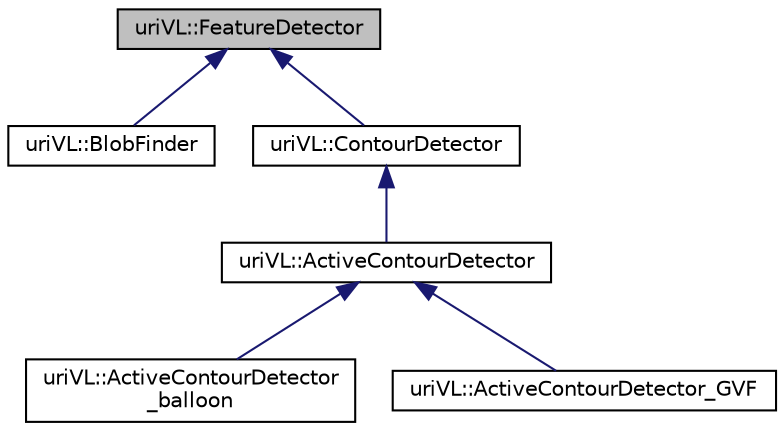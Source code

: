 digraph "uriVL::FeatureDetector"
{
  edge [fontname="Helvetica",fontsize="10",labelfontname="Helvetica",labelfontsize="10"];
  node [fontname="Helvetica",fontsize="10",shape=record];
  Node1 [label="uriVL::FeatureDetector",height=0.2,width=0.4,color="black", fillcolor="grey75", style="filled", fontcolor="black"];
  Node1 -> Node2 [dir="back",color="midnightblue",fontsize="10",style="solid",fontname="Helvetica"];
  Node2 [label="uriVL::BlobFinder",height=0.2,width=0.4,color="black", fillcolor="white", style="filled",URL="$classuriVL_1_1BlobFinder.html",tooltip="Blob Finder class. "];
  Node1 -> Node3 [dir="back",color="midnightblue",fontsize="10",style="solid",fontname="Helvetica"];
  Node3 [label="uriVL::ContourDetector",height=0.2,width=0.4,color="black", fillcolor="white", style="filled",URL="$classuriVL_1_1ContourDetector.html",tooltip="Virtual parent class for all contour detector objects. "];
  Node3 -> Node4 [dir="back",color="midnightblue",fontsize="10",style="solid",fontname="Helvetica"];
  Node4 [label="uriVL::ActiveContourDetector",height=0.2,width=0.4,color="black", fillcolor="white", style="filled",URL="$classuriVL_1_1ActiveContourDetector.html",tooltip="Parent class for all implementations of active contour algorithms for seeking closed contours in an i..."];
  Node4 -> Node5 [dir="back",color="midnightblue",fontsize="10",style="solid",fontname="Helvetica"];
  Node5 [label="uriVL::ActiveContourDetector\l_balloon",height=0.2,width=0.4,color="black", fillcolor="white", style="filled",URL="$classuriVL_1_1ActiveContourDetector__balloon.html",tooltip="A Function Class which searches for a closed contour in a given image by applying the \"balloon\" activ..."];
  Node4 -> Node6 [dir="back",color="midnightblue",fontsize="10",style="solid",fontname="Helvetica"];
  Node6 [label="uriVL::ActiveContourDetector_GVF",height=0.2,width=0.4,color="black", fillcolor="white", style="filled",URL="$classuriVL_1_1ActiveContourDetector__GVF.html",tooltip="A Function Class which searches for a closed contour in a given image by applying the GVF (gradient v..."];
}

